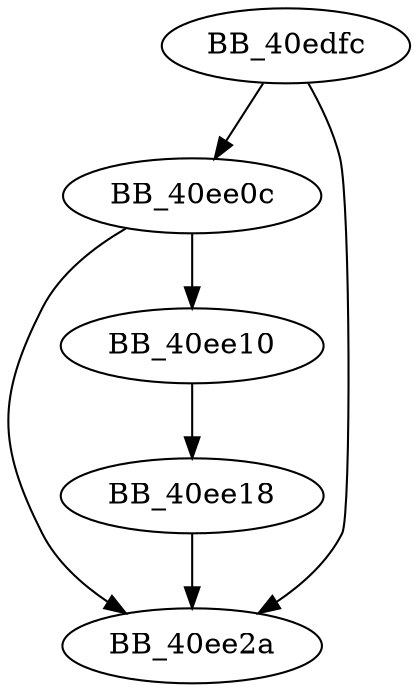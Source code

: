 DiGraph __freebuf{
BB_40edfc->BB_40ee0c
BB_40edfc->BB_40ee2a
BB_40ee0c->BB_40ee10
BB_40ee0c->BB_40ee2a
BB_40ee10->BB_40ee18
BB_40ee18->BB_40ee2a
}
